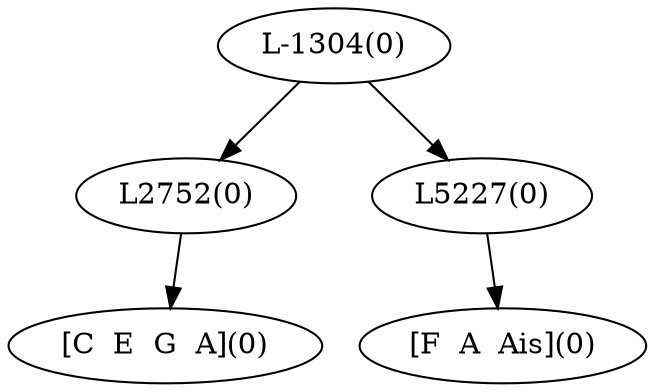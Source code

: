 digraph sample{
"L2752(0)"->"[C  E  G  A](0)"
"L5227(0)"->"[F  A  Ais](0)"
"L-1304(0)"->"L2752(0)"
"L-1304(0)"->"L5227(0)"
{rank = min; "L-1304(0)"}
{rank = same; "L2752(0)"; "L5227(0)";}
{rank = max; "[C  E  G  A](0)"; "[F  A  Ais](0)";}
}